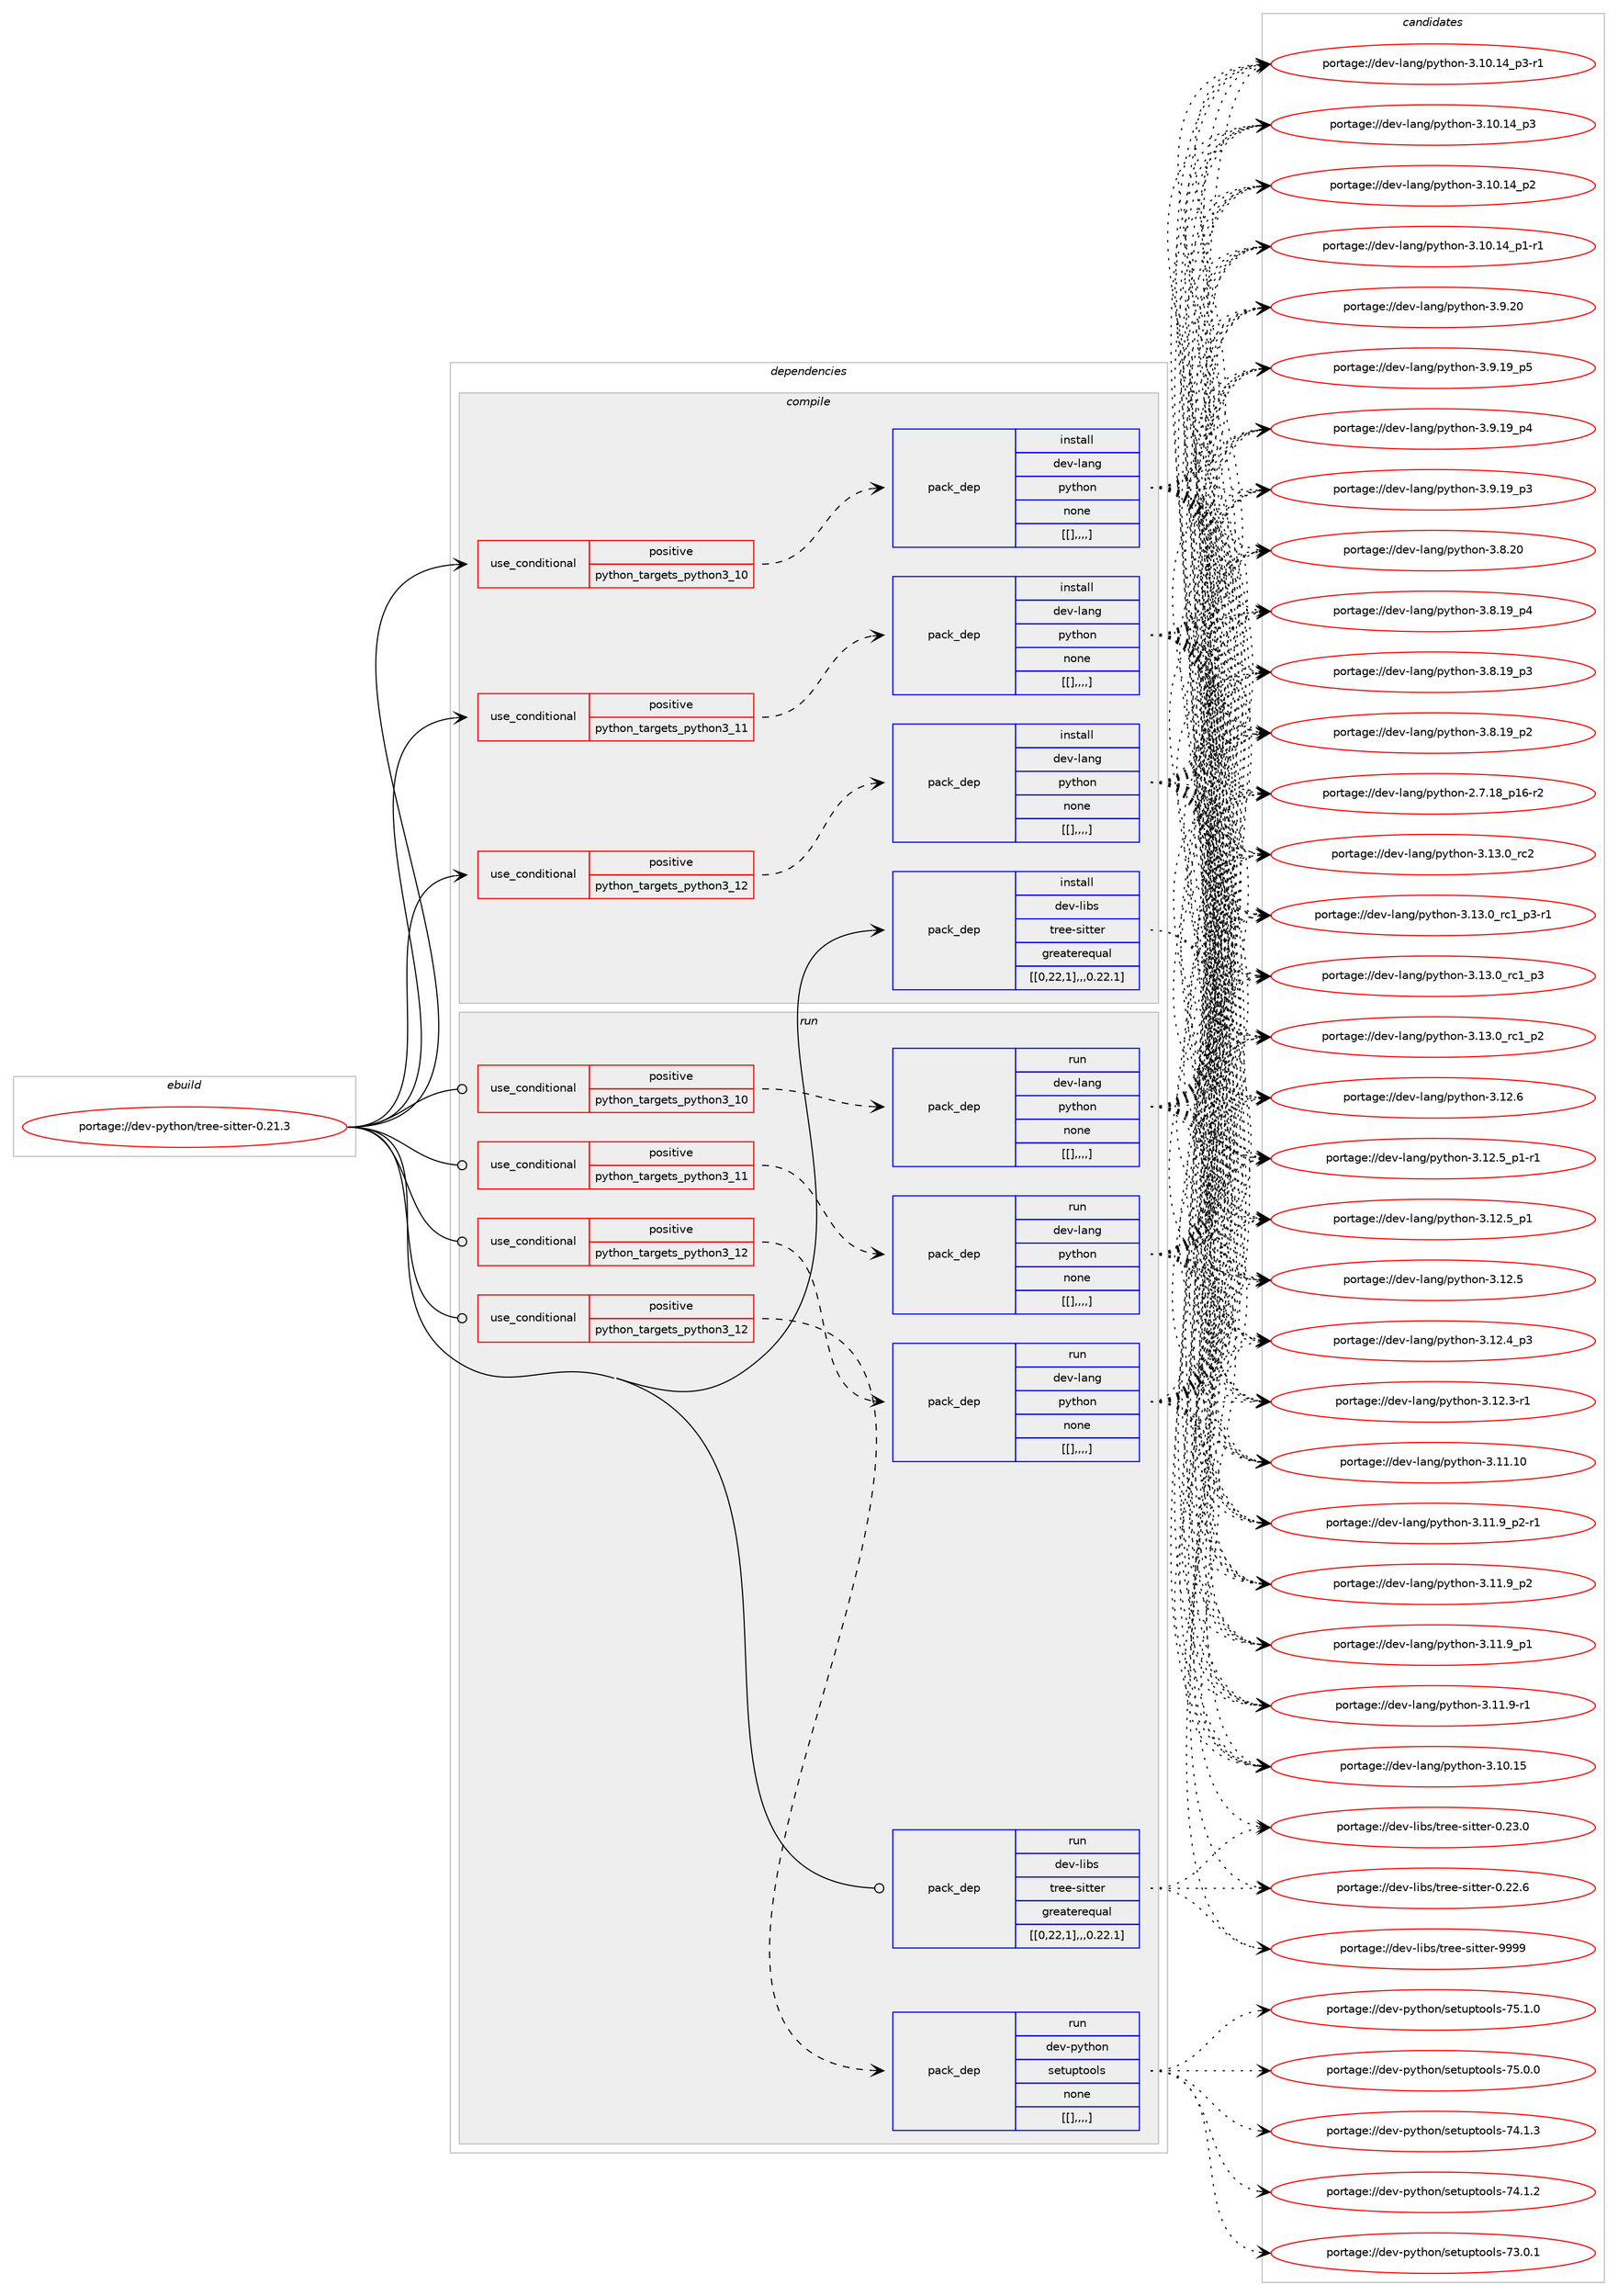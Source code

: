 digraph prolog {

# *************
# Graph options
# *************

newrank=true;
concentrate=true;
compound=true;
graph [rankdir=LR,fontname=Helvetica,fontsize=10,ranksep=1.5];#, ranksep=2.5, nodesep=0.2];
edge  [arrowhead=vee];
node  [fontname=Helvetica,fontsize=10];

# **********
# The ebuild
# **********

subgraph cluster_leftcol {
color=gray;
label=<<i>ebuild</i>>;
id [label="portage://dev-python/tree-sitter-0.21.3", color=red, width=4, href="../dev-python/tree-sitter-0.21.3.svg"];
}

# ****************
# The dependencies
# ****************

subgraph cluster_midcol {
color=gray;
label=<<i>dependencies</i>>;
subgraph cluster_compile {
fillcolor="#eeeeee";
style=filled;
label=<<i>compile</i>>;
subgraph cond41730 {
dependency168405 [label=<<TABLE BORDER="0" CELLBORDER="1" CELLSPACING="0" CELLPADDING="4"><TR><TD ROWSPAN="3" CELLPADDING="10">use_conditional</TD></TR><TR><TD>positive</TD></TR><TR><TD>python_targets_python3_10</TD></TR></TABLE>>, shape=none, color=red];
subgraph pack125409 {
dependency168406 [label=<<TABLE BORDER="0" CELLBORDER="1" CELLSPACING="0" CELLPADDING="4" WIDTH="220"><TR><TD ROWSPAN="6" CELLPADDING="30">pack_dep</TD></TR><TR><TD WIDTH="110">install</TD></TR><TR><TD>dev-lang</TD></TR><TR><TD>python</TD></TR><TR><TD>none</TD></TR><TR><TD>[[],,,,]</TD></TR></TABLE>>, shape=none, color=blue];
}
dependency168405:e -> dependency168406:w [weight=20,style="dashed",arrowhead="vee"];
}
id:e -> dependency168405:w [weight=20,style="solid",arrowhead="vee"];
subgraph cond41731 {
dependency168407 [label=<<TABLE BORDER="0" CELLBORDER="1" CELLSPACING="0" CELLPADDING="4"><TR><TD ROWSPAN="3" CELLPADDING="10">use_conditional</TD></TR><TR><TD>positive</TD></TR><TR><TD>python_targets_python3_11</TD></TR></TABLE>>, shape=none, color=red];
subgraph pack125410 {
dependency168408 [label=<<TABLE BORDER="0" CELLBORDER="1" CELLSPACING="0" CELLPADDING="4" WIDTH="220"><TR><TD ROWSPAN="6" CELLPADDING="30">pack_dep</TD></TR><TR><TD WIDTH="110">install</TD></TR><TR><TD>dev-lang</TD></TR><TR><TD>python</TD></TR><TR><TD>none</TD></TR><TR><TD>[[],,,,]</TD></TR></TABLE>>, shape=none, color=blue];
}
dependency168407:e -> dependency168408:w [weight=20,style="dashed",arrowhead="vee"];
}
id:e -> dependency168407:w [weight=20,style="solid",arrowhead="vee"];
subgraph cond41732 {
dependency168409 [label=<<TABLE BORDER="0" CELLBORDER="1" CELLSPACING="0" CELLPADDING="4"><TR><TD ROWSPAN="3" CELLPADDING="10">use_conditional</TD></TR><TR><TD>positive</TD></TR><TR><TD>python_targets_python3_12</TD></TR></TABLE>>, shape=none, color=red];
subgraph pack125411 {
dependency168410 [label=<<TABLE BORDER="0" CELLBORDER="1" CELLSPACING="0" CELLPADDING="4" WIDTH="220"><TR><TD ROWSPAN="6" CELLPADDING="30">pack_dep</TD></TR><TR><TD WIDTH="110">install</TD></TR><TR><TD>dev-lang</TD></TR><TR><TD>python</TD></TR><TR><TD>none</TD></TR><TR><TD>[[],,,,]</TD></TR></TABLE>>, shape=none, color=blue];
}
dependency168409:e -> dependency168410:w [weight=20,style="dashed",arrowhead="vee"];
}
id:e -> dependency168409:w [weight=20,style="solid",arrowhead="vee"];
subgraph pack125412 {
dependency168411 [label=<<TABLE BORDER="0" CELLBORDER="1" CELLSPACING="0" CELLPADDING="4" WIDTH="220"><TR><TD ROWSPAN="6" CELLPADDING="30">pack_dep</TD></TR><TR><TD WIDTH="110">install</TD></TR><TR><TD>dev-libs</TD></TR><TR><TD>tree-sitter</TD></TR><TR><TD>greaterequal</TD></TR><TR><TD>[[0,22,1],,,0.22.1]</TD></TR></TABLE>>, shape=none, color=blue];
}
id:e -> dependency168411:w [weight=20,style="solid",arrowhead="vee"];
}
subgraph cluster_compileandrun {
fillcolor="#eeeeee";
style=filled;
label=<<i>compile and run</i>>;
}
subgraph cluster_run {
fillcolor="#eeeeee";
style=filled;
label=<<i>run</i>>;
subgraph cond41733 {
dependency168412 [label=<<TABLE BORDER="0" CELLBORDER="1" CELLSPACING="0" CELLPADDING="4"><TR><TD ROWSPAN="3" CELLPADDING="10">use_conditional</TD></TR><TR><TD>positive</TD></TR><TR><TD>python_targets_python3_10</TD></TR></TABLE>>, shape=none, color=red];
subgraph pack125413 {
dependency168413 [label=<<TABLE BORDER="0" CELLBORDER="1" CELLSPACING="0" CELLPADDING="4" WIDTH="220"><TR><TD ROWSPAN="6" CELLPADDING="30">pack_dep</TD></TR><TR><TD WIDTH="110">run</TD></TR><TR><TD>dev-lang</TD></TR><TR><TD>python</TD></TR><TR><TD>none</TD></TR><TR><TD>[[],,,,]</TD></TR></TABLE>>, shape=none, color=blue];
}
dependency168412:e -> dependency168413:w [weight=20,style="dashed",arrowhead="vee"];
}
id:e -> dependency168412:w [weight=20,style="solid",arrowhead="odot"];
subgraph cond41734 {
dependency168414 [label=<<TABLE BORDER="0" CELLBORDER="1" CELLSPACING="0" CELLPADDING="4"><TR><TD ROWSPAN="3" CELLPADDING="10">use_conditional</TD></TR><TR><TD>positive</TD></TR><TR><TD>python_targets_python3_11</TD></TR></TABLE>>, shape=none, color=red];
subgraph pack125414 {
dependency168415 [label=<<TABLE BORDER="0" CELLBORDER="1" CELLSPACING="0" CELLPADDING="4" WIDTH="220"><TR><TD ROWSPAN="6" CELLPADDING="30">pack_dep</TD></TR><TR><TD WIDTH="110">run</TD></TR><TR><TD>dev-lang</TD></TR><TR><TD>python</TD></TR><TR><TD>none</TD></TR><TR><TD>[[],,,,]</TD></TR></TABLE>>, shape=none, color=blue];
}
dependency168414:e -> dependency168415:w [weight=20,style="dashed",arrowhead="vee"];
}
id:e -> dependency168414:w [weight=20,style="solid",arrowhead="odot"];
subgraph cond41735 {
dependency168416 [label=<<TABLE BORDER="0" CELLBORDER="1" CELLSPACING="0" CELLPADDING="4"><TR><TD ROWSPAN="3" CELLPADDING="10">use_conditional</TD></TR><TR><TD>positive</TD></TR><TR><TD>python_targets_python3_12</TD></TR></TABLE>>, shape=none, color=red];
subgraph pack125415 {
dependency168417 [label=<<TABLE BORDER="0" CELLBORDER="1" CELLSPACING="0" CELLPADDING="4" WIDTH="220"><TR><TD ROWSPAN="6" CELLPADDING="30">pack_dep</TD></TR><TR><TD WIDTH="110">run</TD></TR><TR><TD>dev-lang</TD></TR><TR><TD>python</TD></TR><TR><TD>none</TD></TR><TR><TD>[[],,,,]</TD></TR></TABLE>>, shape=none, color=blue];
}
dependency168416:e -> dependency168417:w [weight=20,style="dashed",arrowhead="vee"];
}
id:e -> dependency168416:w [weight=20,style="solid",arrowhead="odot"];
subgraph cond41736 {
dependency168418 [label=<<TABLE BORDER="0" CELLBORDER="1" CELLSPACING="0" CELLPADDING="4"><TR><TD ROWSPAN="3" CELLPADDING="10">use_conditional</TD></TR><TR><TD>positive</TD></TR><TR><TD>python_targets_python3_12</TD></TR></TABLE>>, shape=none, color=red];
subgraph pack125416 {
dependency168419 [label=<<TABLE BORDER="0" CELLBORDER="1" CELLSPACING="0" CELLPADDING="4" WIDTH="220"><TR><TD ROWSPAN="6" CELLPADDING="30">pack_dep</TD></TR><TR><TD WIDTH="110">run</TD></TR><TR><TD>dev-python</TD></TR><TR><TD>setuptools</TD></TR><TR><TD>none</TD></TR><TR><TD>[[],,,,]</TD></TR></TABLE>>, shape=none, color=blue];
}
dependency168418:e -> dependency168419:w [weight=20,style="dashed",arrowhead="vee"];
}
id:e -> dependency168418:w [weight=20,style="solid",arrowhead="odot"];
subgraph pack125417 {
dependency168420 [label=<<TABLE BORDER="0" CELLBORDER="1" CELLSPACING="0" CELLPADDING="4" WIDTH="220"><TR><TD ROWSPAN="6" CELLPADDING="30">pack_dep</TD></TR><TR><TD WIDTH="110">run</TD></TR><TR><TD>dev-libs</TD></TR><TR><TD>tree-sitter</TD></TR><TR><TD>greaterequal</TD></TR><TR><TD>[[0,22,1],,,0.22.1]</TD></TR></TABLE>>, shape=none, color=blue];
}
id:e -> dependency168420:w [weight=20,style="solid",arrowhead="odot"];
}
}

# **************
# The candidates
# **************

subgraph cluster_choices {
rank=same;
color=gray;
label=<<i>candidates</i>>;

subgraph choice125409 {
color=black;
nodesep=1;
choice10010111845108971101034711212111610411111045514649514648951149950 [label="portage://dev-lang/python-3.13.0_rc2", color=red, width=4,href="../dev-lang/python-3.13.0_rc2.svg"];
choice1001011184510897110103471121211161041111104551464951464895114994995112514511449 [label="portage://dev-lang/python-3.13.0_rc1_p3-r1", color=red, width=4,href="../dev-lang/python-3.13.0_rc1_p3-r1.svg"];
choice100101118451089711010347112121116104111110455146495146489511499499511251 [label="portage://dev-lang/python-3.13.0_rc1_p3", color=red, width=4,href="../dev-lang/python-3.13.0_rc1_p3.svg"];
choice100101118451089711010347112121116104111110455146495146489511499499511250 [label="portage://dev-lang/python-3.13.0_rc1_p2", color=red, width=4,href="../dev-lang/python-3.13.0_rc1_p2.svg"];
choice10010111845108971101034711212111610411111045514649504654 [label="portage://dev-lang/python-3.12.6", color=red, width=4,href="../dev-lang/python-3.12.6.svg"];
choice1001011184510897110103471121211161041111104551464950465395112494511449 [label="portage://dev-lang/python-3.12.5_p1-r1", color=red, width=4,href="../dev-lang/python-3.12.5_p1-r1.svg"];
choice100101118451089711010347112121116104111110455146495046539511249 [label="portage://dev-lang/python-3.12.5_p1", color=red, width=4,href="../dev-lang/python-3.12.5_p1.svg"];
choice10010111845108971101034711212111610411111045514649504653 [label="portage://dev-lang/python-3.12.5", color=red, width=4,href="../dev-lang/python-3.12.5.svg"];
choice100101118451089711010347112121116104111110455146495046529511251 [label="portage://dev-lang/python-3.12.4_p3", color=red, width=4,href="../dev-lang/python-3.12.4_p3.svg"];
choice100101118451089711010347112121116104111110455146495046514511449 [label="portage://dev-lang/python-3.12.3-r1", color=red, width=4,href="../dev-lang/python-3.12.3-r1.svg"];
choice1001011184510897110103471121211161041111104551464949464948 [label="portage://dev-lang/python-3.11.10", color=red, width=4,href="../dev-lang/python-3.11.10.svg"];
choice1001011184510897110103471121211161041111104551464949465795112504511449 [label="portage://dev-lang/python-3.11.9_p2-r1", color=red, width=4,href="../dev-lang/python-3.11.9_p2-r1.svg"];
choice100101118451089711010347112121116104111110455146494946579511250 [label="portage://dev-lang/python-3.11.9_p2", color=red, width=4,href="../dev-lang/python-3.11.9_p2.svg"];
choice100101118451089711010347112121116104111110455146494946579511249 [label="portage://dev-lang/python-3.11.9_p1", color=red, width=4,href="../dev-lang/python-3.11.9_p1.svg"];
choice100101118451089711010347112121116104111110455146494946574511449 [label="portage://dev-lang/python-3.11.9-r1", color=red, width=4,href="../dev-lang/python-3.11.9-r1.svg"];
choice1001011184510897110103471121211161041111104551464948464953 [label="portage://dev-lang/python-3.10.15", color=red, width=4,href="../dev-lang/python-3.10.15.svg"];
choice100101118451089711010347112121116104111110455146494846495295112514511449 [label="portage://dev-lang/python-3.10.14_p3-r1", color=red, width=4,href="../dev-lang/python-3.10.14_p3-r1.svg"];
choice10010111845108971101034711212111610411111045514649484649529511251 [label="portage://dev-lang/python-3.10.14_p3", color=red, width=4,href="../dev-lang/python-3.10.14_p3.svg"];
choice10010111845108971101034711212111610411111045514649484649529511250 [label="portage://dev-lang/python-3.10.14_p2", color=red, width=4,href="../dev-lang/python-3.10.14_p2.svg"];
choice100101118451089711010347112121116104111110455146494846495295112494511449 [label="portage://dev-lang/python-3.10.14_p1-r1", color=red, width=4,href="../dev-lang/python-3.10.14_p1-r1.svg"];
choice10010111845108971101034711212111610411111045514657465048 [label="portage://dev-lang/python-3.9.20", color=red, width=4,href="../dev-lang/python-3.9.20.svg"];
choice100101118451089711010347112121116104111110455146574649579511253 [label="portage://dev-lang/python-3.9.19_p5", color=red, width=4,href="../dev-lang/python-3.9.19_p5.svg"];
choice100101118451089711010347112121116104111110455146574649579511252 [label="portage://dev-lang/python-3.9.19_p4", color=red, width=4,href="../dev-lang/python-3.9.19_p4.svg"];
choice100101118451089711010347112121116104111110455146574649579511251 [label="portage://dev-lang/python-3.9.19_p3", color=red, width=4,href="../dev-lang/python-3.9.19_p3.svg"];
choice10010111845108971101034711212111610411111045514656465048 [label="portage://dev-lang/python-3.8.20", color=red, width=4,href="../dev-lang/python-3.8.20.svg"];
choice100101118451089711010347112121116104111110455146564649579511252 [label="portage://dev-lang/python-3.8.19_p4", color=red, width=4,href="../dev-lang/python-3.8.19_p4.svg"];
choice100101118451089711010347112121116104111110455146564649579511251 [label="portage://dev-lang/python-3.8.19_p3", color=red, width=4,href="../dev-lang/python-3.8.19_p3.svg"];
choice100101118451089711010347112121116104111110455146564649579511250 [label="portage://dev-lang/python-3.8.19_p2", color=red, width=4,href="../dev-lang/python-3.8.19_p2.svg"];
choice100101118451089711010347112121116104111110455046554649569511249544511450 [label="portage://dev-lang/python-2.7.18_p16-r2", color=red, width=4,href="../dev-lang/python-2.7.18_p16-r2.svg"];
dependency168406:e -> choice10010111845108971101034711212111610411111045514649514648951149950:w [style=dotted,weight="100"];
dependency168406:e -> choice1001011184510897110103471121211161041111104551464951464895114994995112514511449:w [style=dotted,weight="100"];
dependency168406:e -> choice100101118451089711010347112121116104111110455146495146489511499499511251:w [style=dotted,weight="100"];
dependency168406:e -> choice100101118451089711010347112121116104111110455146495146489511499499511250:w [style=dotted,weight="100"];
dependency168406:e -> choice10010111845108971101034711212111610411111045514649504654:w [style=dotted,weight="100"];
dependency168406:e -> choice1001011184510897110103471121211161041111104551464950465395112494511449:w [style=dotted,weight="100"];
dependency168406:e -> choice100101118451089711010347112121116104111110455146495046539511249:w [style=dotted,weight="100"];
dependency168406:e -> choice10010111845108971101034711212111610411111045514649504653:w [style=dotted,weight="100"];
dependency168406:e -> choice100101118451089711010347112121116104111110455146495046529511251:w [style=dotted,weight="100"];
dependency168406:e -> choice100101118451089711010347112121116104111110455146495046514511449:w [style=dotted,weight="100"];
dependency168406:e -> choice1001011184510897110103471121211161041111104551464949464948:w [style=dotted,weight="100"];
dependency168406:e -> choice1001011184510897110103471121211161041111104551464949465795112504511449:w [style=dotted,weight="100"];
dependency168406:e -> choice100101118451089711010347112121116104111110455146494946579511250:w [style=dotted,weight="100"];
dependency168406:e -> choice100101118451089711010347112121116104111110455146494946579511249:w [style=dotted,weight="100"];
dependency168406:e -> choice100101118451089711010347112121116104111110455146494946574511449:w [style=dotted,weight="100"];
dependency168406:e -> choice1001011184510897110103471121211161041111104551464948464953:w [style=dotted,weight="100"];
dependency168406:e -> choice100101118451089711010347112121116104111110455146494846495295112514511449:w [style=dotted,weight="100"];
dependency168406:e -> choice10010111845108971101034711212111610411111045514649484649529511251:w [style=dotted,weight="100"];
dependency168406:e -> choice10010111845108971101034711212111610411111045514649484649529511250:w [style=dotted,weight="100"];
dependency168406:e -> choice100101118451089711010347112121116104111110455146494846495295112494511449:w [style=dotted,weight="100"];
dependency168406:e -> choice10010111845108971101034711212111610411111045514657465048:w [style=dotted,weight="100"];
dependency168406:e -> choice100101118451089711010347112121116104111110455146574649579511253:w [style=dotted,weight="100"];
dependency168406:e -> choice100101118451089711010347112121116104111110455146574649579511252:w [style=dotted,weight="100"];
dependency168406:e -> choice100101118451089711010347112121116104111110455146574649579511251:w [style=dotted,weight="100"];
dependency168406:e -> choice10010111845108971101034711212111610411111045514656465048:w [style=dotted,weight="100"];
dependency168406:e -> choice100101118451089711010347112121116104111110455146564649579511252:w [style=dotted,weight="100"];
dependency168406:e -> choice100101118451089711010347112121116104111110455146564649579511251:w [style=dotted,weight="100"];
dependency168406:e -> choice100101118451089711010347112121116104111110455146564649579511250:w [style=dotted,weight="100"];
dependency168406:e -> choice100101118451089711010347112121116104111110455046554649569511249544511450:w [style=dotted,weight="100"];
}
subgraph choice125410 {
color=black;
nodesep=1;
choice10010111845108971101034711212111610411111045514649514648951149950 [label="portage://dev-lang/python-3.13.0_rc2", color=red, width=4,href="../dev-lang/python-3.13.0_rc2.svg"];
choice1001011184510897110103471121211161041111104551464951464895114994995112514511449 [label="portage://dev-lang/python-3.13.0_rc1_p3-r1", color=red, width=4,href="../dev-lang/python-3.13.0_rc1_p3-r1.svg"];
choice100101118451089711010347112121116104111110455146495146489511499499511251 [label="portage://dev-lang/python-3.13.0_rc1_p3", color=red, width=4,href="../dev-lang/python-3.13.0_rc1_p3.svg"];
choice100101118451089711010347112121116104111110455146495146489511499499511250 [label="portage://dev-lang/python-3.13.0_rc1_p2", color=red, width=4,href="../dev-lang/python-3.13.0_rc1_p2.svg"];
choice10010111845108971101034711212111610411111045514649504654 [label="portage://dev-lang/python-3.12.6", color=red, width=4,href="../dev-lang/python-3.12.6.svg"];
choice1001011184510897110103471121211161041111104551464950465395112494511449 [label="portage://dev-lang/python-3.12.5_p1-r1", color=red, width=4,href="../dev-lang/python-3.12.5_p1-r1.svg"];
choice100101118451089711010347112121116104111110455146495046539511249 [label="portage://dev-lang/python-3.12.5_p1", color=red, width=4,href="../dev-lang/python-3.12.5_p1.svg"];
choice10010111845108971101034711212111610411111045514649504653 [label="portage://dev-lang/python-3.12.5", color=red, width=4,href="../dev-lang/python-3.12.5.svg"];
choice100101118451089711010347112121116104111110455146495046529511251 [label="portage://dev-lang/python-3.12.4_p3", color=red, width=4,href="../dev-lang/python-3.12.4_p3.svg"];
choice100101118451089711010347112121116104111110455146495046514511449 [label="portage://dev-lang/python-3.12.3-r1", color=red, width=4,href="../dev-lang/python-3.12.3-r1.svg"];
choice1001011184510897110103471121211161041111104551464949464948 [label="portage://dev-lang/python-3.11.10", color=red, width=4,href="../dev-lang/python-3.11.10.svg"];
choice1001011184510897110103471121211161041111104551464949465795112504511449 [label="portage://dev-lang/python-3.11.9_p2-r1", color=red, width=4,href="../dev-lang/python-3.11.9_p2-r1.svg"];
choice100101118451089711010347112121116104111110455146494946579511250 [label="portage://dev-lang/python-3.11.9_p2", color=red, width=4,href="../dev-lang/python-3.11.9_p2.svg"];
choice100101118451089711010347112121116104111110455146494946579511249 [label="portage://dev-lang/python-3.11.9_p1", color=red, width=4,href="../dev-lang/python-3.11.9_p1.svg"];
choice100101118451089711010347112121116104111110455146494946574511449 [label="portage://dev-lang/python-3.11.9-r1", color=red, width=4,href="../dev-lang/python-3.11.9-r1.svg"];
choice1001011184510897110103471121211161041111104551464948464953 [label="portage://dev-lang/python-3.10.15", color=red, width=4,href="../dev-lang/python-3.10.15.svg"];
choice100101118451089711010347112121116104111110455146494846495295112514511449 [label="portage://dev-lang/python-3.10.14_p3-r1", color=red, width=4,href="../dev-lang/python-3.10.14_p3-r1.svg"];
choice10010111845108971101034711212111610411111045514649484649529511251 [label="portage://dev-lang/python-3.10.14_p3", color=red, width=4,href="../dev-lang/python-3.10.14_p3.svg"];
choice10010111845108971101034711212111610411111045514649484649529511250 [label="portage://dev-lang/python-3.10.14_p2", color=red, width=4,href="../dev-lang/python-3.10.14_p2.svg"];
choice100101118451089711010347112121116104111110455146494846495295112494511449 [label="portage://dev-lang/python-3.10.14_p1-r1", color=red, width=4,href="../dev-lang/python-3.10.14_p1-r1.svg"];
choice10010111845108971101034711212111610411111045514657465048 [label="portage://dev-lang/python-3.9.20", color=red, width=4,href="../dev-lang/python-3.9.20.svg"];
choice100101118451089711010347112121116104111110455146574649579511253 [label="portage://dev-lang/python-3.9.19_p5", color=red, width=4,href="../dev-lang/python-3.9.19_p5.svg"];
choice100101118451089711010347112121116104111110455146574649579511252 [label="portage://dev-lang/python-3.9.19_p4", color=red, width=4,href="../dev-lang/python-3.9.19_p4.svg"];
choice100101118451089711010347112121116104111110455146574649579511251 [label="portage://dev-lang/python-3.9.19_p3", color=red, width=4,href="../dev-lang/python-3.9.19_p3.svg"];
choice10010111845108971101034711212111610411111045514656465048 [label="portage://dev-lang/python-3.8.20", color=red, width=4,href="../dev-lang/python-3.8.20.svg"];
choice100101118451089711010347112121116104111110455146564649579511252 [label="portage://dev-lang/python-3.8.19_p4", color=red, width=4,href="../dev-lang/python-3.8.19_p4.svg"];
choice100101118451089711010347112121116104111110455146564649579511251 [label="portage://dev-lang/python-3.8.19_p3", color=red, width=4,href="../dev-lang/python-3.8.19_p3.svg"];
choice100101118451089711010347112121116104111110455146564649579511250 [label="portage://dev-lang/python-3.8.19_p2", color=red, width=4,href="../dev-lang/python-3.8.19_p2.svg"];
choice100101118451089711010347112121116104111110455046554649569511249544511450 [label="portage://dev-lang/python-2.7.18_p16-r2", color=red, width=4,href="../dev-lang/python-2.7.18_p16-r2.svg"];
dependency168408:e -> choice10010111845108971101034711212111610411111045514649514648951149950:w [style=dotted,weight="100"];
dependency168408:e -> choice1001011184510897110103471121211161041111104551464951464895114994995112514511449:w [style=dotted,weight="100"];
dependency168408:e -> choice100101118451089711010347112121116104111110455146495146489511499499511251:w [style=dotted,weight="100"];
dependency168408:e -> choice100101118451089711010347112121116104111110455146495146489511499499511250:w [style=dotted,weight="100"];
dependency168408:e -> choice10010111845108971101034711212111610411111045514649504654:w [style=dotted,weight="100"];
dependency168408:e -> choice1001011184510897110103471121211161041111104551464950465395112494511449:w [style=dotted,weight="100"];
dependency168408:e -> choice100101118451089711010347112121116104111110455146495046539511249:w [style=dotted,weight="100"];
dependency168408:e -> choice10010111845108971101034711212111610411111045514649504653:w [style=dotted,weight="100"];
dependency168408:e -> choice100101118451089711010347112121116104111110455146495046529511251:w [style=dotted,weight="100"];
dependency168408:e -> choice100101118451089711010347112121116104111110455146495046514511449:w [style=dotted,weight="100"];
dependency168408:e -> choice1001011184510897110103471121211161041111104551464949464948:w [style=dotted,weight="100"];
dependency168408:e -> choice1001011184510897110103471121211161041111104551464949465795112504511449:w [style=dotted,weight="100"];
dependency168408:e -> choice100101118451089711010347112121116104111110455146494946579511250:w [style=dotted,weight="100"];
dependency168408:e -> choice100101118451089711010347112121116104111110455146494946579511249:w [style=dotted,weight="100"];
dependency168408:e -> choice100101118451089711010347112121116104111110455146494946574511449:w [style=dotted,weight="100"];
dependency168408:e -> choice1001011184510897110103471121211161041111104551464948464953:w [style=dotted,weight="100"];
dependency168408:e -> choice100101118451089711010347112121116104111110455146494846495295112514511449:w [style=dotted,weight="100"];
dependency168408:e -> choice10010111845108971101034711212111610411111045514649484649529511251:w [style=dotted,weight="100"];
dependency168408:e -> choice10010111845108971101034711212111610411111045514649484649529511250:w [style=dotted,weight="100"];
dependency168408:e -> choice100101118451089711010347112121116104111110455146494846495295112494511449:w [style=dotted,weight="100"];
dependency168408:e -> choice10010111845108971101034711212111610411111045514657465048:w [style=dotted,weight="100"];
dependency168408:e -> choice100101118451089711010347112121116104111110455146574649579511253:w [style=dotted,weight="100"];
dependency168408:e -> choice100101118451089711010347112121116104111110455146574649579511252:w [style=dotted,weight="100"];
dependency168408:e -> choice100101118451089711010347112121116104111110455146574649579511251:w [style=dotted,weight="100"];
dependency168408:e -> choice10010111845108971101034711212111610411111045514656465048:w [style=dotted,weight="100"];
dependency168408:e -> choice100101118451089711010347112121116104111110455146564649579511252:w [style=dotted,weight="100"];
dependency168408:e -> choice100101118451089711010347112121116104111110455146564649579511251:w [style=dotted,weight="100"];
dependency168408:e -> choice100101118451089711010347112121116104111110455146564649579511250:w [style=dotted,weight="100"];
dependency168408:e -> choice100101118451089711010347112121116104111110455046554649569511249544511450:w [style=dotted,weight="100"];
}
subgraph choice125411 {
color=black;
nodesep=1;
choice10010111845108971101034711212111610411111045514649514648951149950 [label="portage://dev-lang/python-3.13.0_rc2", color=red, width=4,href="../dev-lang/python-3.13.0_rc2.svg"];
choice1001011184510897110103471121211161041111104551464951464895114994995112514511449 [label="portage://dev-lang/python-3.13.0_rc1_p3-r1", color=red, width=4,href="../dev-lang/python-3.13.0_rc1_p3-r1.svg"];
choice100101118451089711010347112121116104111110455146495146489511499499511251 [label="portage://dev-lang/python-3.13.0_rc1_p3", color=red, width=4,href="../dev-lang/python-3.13.0_rc1_p3.svg"];
choice100101118451089711010347112121116104111110455146495146489511499499511250 [label="portage://dev-lang/python-3.13.0_rc1_p2", color=red, width=4,href="../dev-lang/python-3.13.0_rc1_p2.svg"];
choice10010111845108971101034711212111610411111045514649504654 [label="portage://dev-lang/python-3.12.6", color=red, width=4,href="../dev-lang/python-3.12.6.svg"];
choice1001011184510897110103471121211161041111104551464950465395112494511449 [label="portage://dev-lang/python-3.12.5_p1-r1", color=red, width=4,href="../dev-lang/python-3.12.5_p1-r1.svg"];
choice100101118451089711010347112121116104111110455146495046539511249 [label="portage://dev-lang/python-3.12.5_p1", color=red, width=4,href="../dev-lang/python-3.12.5_p1.svg"];
choice10010111845108971101034711212111610411111045514649504653 [label="portage://dev-lang/python-3.12.5", color=red, width=4,href="../dev-lang/python-3.12.5.svg"];
choice100101118451089711010347112121116104111110455146495046529511251 [label="portage://dev-lang/python-3.12.4_p3", color=red, width=4,href="../dev-lang/python-3.12.4_p3.svg"];
choice100101118451089711010347112121116104111110455146495046514511449 [label="portage://dev-lang/python-3.12.3-r1", color=red, width=4,href="../dev-lang/python-3.12.3-r1.svg"];
choice1001011184510897110103471121211161041111104551464949464948 [label="portage://dev-lang/python-3.11.10", color=red, width=4,href="../dev-lang/python-3.11.10.svg"];
choice1001011184510897110103471121211161041111104551464949465795112504511449 [label="portage://dev-lang/python-3.11.9_p2-r1", color=red, width=4,href="../dev-lang/python-3.11.9_p2-r1.svg"];
choice100101118451089711010347112121116104111110455146494946579511250 [label="portage://dev-lang/python-3.11.9_p2", color=red, width=4,href="../dev-lang/python-3.11.9_p2.svg"];
choice100101118451089711010347112121116104111110455146494946579511249 [label="portage://dev-lang/python-3.11.9_p1", color=red, width=4,href="../dev-lang/python-3.11.9_p1.svg"];
choice100101118451089711010347112121116104111110455146494946574511449 [label="portage://dev-lang/python-3.11.9-r1", color=red, width=4,href="../dev-lang/python-3.11.9-r1.svg"];
choice1001011184510897110103471121211161041111104551464948464953 [label="portage://dev-lang/python-3.10.15", color=red, width=4,href="../dev-lang/python-3.10.15.svg"];
choice100101118451089711010347112121116104111110455146494846495295112514511449 [label="portage://dev-lang/python-3.10.14_p3-r1", color=red, width=4,href="../dev-lang/python-3.10.14_p3-r1.svg"];
choice10010111845108971101034711212111610411111045514649484649529511251 [label="portage://dev-lang/python-3.10.14_p3", color=red, width=4,href="../dev-lang/python-3.10.14_p3.svg"];
choice10010111845108971101034711212111610411111045514649484649529511250 [label="portage://dev-lang/python-3.10.14_p2", color=red, width=4,href="../dev-lang/python-3.10.14_p2.svg"];
choice100101118451089711010347112121116104111110455146494846495295112494511449 [label="portage://dev-lang/python-3.10.14_p1-r1", color=red, width=4,href="../dev-lang/python-3.10.14_p1-r1.svg"];
choice10010111845108971101034711212111610411111045514657465048 [label="portage://dev-lang/python-3.9.20", color=red, width=4,href="../dev-lang/python-3.9.20.svg"];
choice100101118451089711010347112121116104111110455146574649579511253 [label="portage://dev-lang/python-3.9.19_p5", color=red, width=4,href="../dev-lang/python-3.9.19_p5.svg"];
choice100101118451089711010347112121116104111110455146574649579511252 [label="portage://dev-lang/python-3.9.19_p4", color=red, width=4,href="../dev-lang/python-3.9.19_p4.svg"];
choice100101118451089711010347112121116104111110455146574649579511251 [label="portage://dev-lang/python-3.9.19_p3", color=red, width=4,href="../dev-lang/python-3.9.19_p3.svg"];
choice10010111845108971101034711212111610411111045514656465048 [label="portage://dev-lang/python-3.8.20", color=red, width=4,href="../dev-lang/python-3.8.20.svg"];
choice100101118451089711010347112121116104111110455146564649579511252 [label="portage://dev-lang/python-3.8.19_p4", color=red, width=4,href="../dev-lang/python-3.8.19_p4.svg"];
choice100101118451089711010347112121116104111110455146564649579511251 [label="portage://dev-lang/python-3.8.19_p3", color=red, width=4,href="../dev-lang/python-3.8.19_p3.svg"];
choice100101118451089711010347112121116104111110455146564649579511250 [label="portage://dev-lang/python-3.8.19_p2", color=red, width=4,href="../dev-lang/python-3.8.19_p2.svg"];
choice100101118451089711010347112121116104111110455046554649569511249544511450 [label="portage://dev-lang/python-2.7.18_p16-r2", color=red, width=4,href="../dev-lang/python-2.7.18_p16-r2.svg"];
dependency168410:e -> choice10010111845108971101034711212111610411111045514649514648951149950:w [style=dotted,weight="100"];
dependency168410:e -> choice1001011184510897110103471121211161041111104551464951464895114994995112514511449:w [style=dotted,weight="100"];
dependency168410:e -> choice100101118451089711010347112121116104111110455146495146489511499499511251:w [style=dotted,weight="100"];
dependency168410:e -> choice100101118451089711010347112121116104111110455146495146489511499499511250:w [style=dotted,weight="100"];
dependency168410:e -> choice10010111845108971101034711212111610411111045514649504654:w [style=dotted,weight="100"];
dependency168410:e -> choice1001011184510897110103471121211161041111104551464950465395112494511449:w [style=dotted,weight="100"];
dependency168410:e -> choice100101118451089711010347112121116104111110455146495046539511249:w [style=dotted,weight="100"];
dependency168410:e -> choice10010111845108971101034711212111610411111045514649504653:w [style=dotted,weight="100"];
dependency168410:e -> choice100101118451089711010347112121116104111110455146495046529511251:w [style=dotted,weight="100"];
dependency168410:e -> choice100101118451089711010347112121116104111110455146495046514511449:w [style=dotted,weight="100"];
dependency168410:e -> choice1001011184510897110103471121211161041111104551464949464948:w [style=dotted,weight="100"];
dependency168410:e -> choice1001011184510897110103471121211161041111104551464949465795112504511449:w [style=dotted,weight="100"];
dependency168410:e -> choice100101118451089711010347112121116104111110455146494946579511250:w [style=dotted,weight="100"];
dependency168410:e -> choice100101118451089711010347112121116104111110455146494946579511249:w [style=dotted,weight="100"];
dependency168410:e -> choice100101118451089711010347112121116104111110455146494946574511449:w [style=dotted,weight="100"];
dependency168410:e -> choice1001011184510897110103471121211161041111104551464948464953:w [style=dotted,weight="100"];
dependency168410:e -> choice100101118451089711010347112121116104111110455146494846495295112514511449:w [style=dotted,weight="100"];
dependency168410:e -> choice10010111845108971101034711212111610411111045514649484649529511251:w [style=dotted,weight="100"];
dependency168410:e -> choice10010111845108971101034711212111610411111045514649484649529511250:w [style=dotted,weight="100"];
dependency168410:e -> choice100101118451089711010347112121116104111110455146494846495295112494511449:w [style=dotted,weight="100"];
dependency168410:e -> choice10010111845108971101034711212111610411111045514657465048:w [style=dotted,weight="100"];
dependency168410:e -> choice100101118451089711010347112121116104111110455146574649579511253:w [style=dotted,weight="100"];
dependency168410:e -> choice100101118451089711010347112121116104111110455146574649579511252:w [style=dotted,weight="100"];
dependency168410:e -> choice100101118451089711010347112121116104111110455146574649579511251:w [style=dotted,weight="100"];
dependency168410:e -> choice10010111845108971101034711212111610411111045514656465048:w [style=dotted,weight="100"];
dependency168410:e -> choice100101118451089711010347112121116104111110455146564649579511252:w [style=dotted,weight="100"];
dependency168410:e -> choice100101118451089711010347112121116104111110455146564649579511251:w [style=dotted,weight="100"];
dependency168410:e -> choice100101118451089711010347112121116104111110455146564649579511250:w [style=dotted,weight="100"];
dependency168410:e -> choice100101118451089711010347112121116104111110455046554649569511249544511450:w [style=dotted,weight="100"];
}
subgraph choice125412 {
color=black;
nodesep=1;
choice100101118451081059811547116114101101451151051161161011144557575757 [label="portage://dev-libs/tree-sitter-9999", color=red, width=4,href="../dev-libs/tree-sitter-9999.svg"];
choice1001011184510810598115471161141011014511510511611610111445484650514648 [label="portage://dev-libs/tree-sitter-0.23.0", color=red, width=4,href="../dev-libs/tree-sitter-0.23.0.svg"];
choice1001011184510810598115471161141011014511510511611610111445484650504654 [label="portage://dev-libs/tree-sitter-0.22.6", color=red, width=4,href="../dev-libs/tree-sitter-0.22.6.svg"];
dependency168411:e -> choice100101118451081059811547116114101101451151051161161011144557575757:w [style=dotted,weight="100"];
dependency168411:e -> choice1001011184510810598115471161141011014511510511611610111445484650514648:w [style=dotted,weight="100"];
dependency168411:e -> choice1001011184510810598115471161141011014511510511611610111445484650504654:w [style=dotted,weight="100"];
}
subgraph choice125413 {
color=black;
nodesep=1;
choice10010111845108971101034711212111610411111045514649514648951149950 [label="portage://dev-lang/python-3.13.0_rc2", color=red, width=4,href="../dev-lang/python-3.13.0_rc2.svg"];
choice1001011184510897110103471121211161041111104551464951464895114994995112514511449 [label="portage://dev-lang/python-3.13.0_rc1_p3-r1", color=red, width=4,href="../dev-lang/python-3.13.0_rc1_p3-r1.svg"];
choice100101118451089711010347112121116104111110455146495146489511499499511251 [label="portage://dev-lang/python-3.13.0_rc1_p3", color=red, width=4,href="../dev-lang/python-3.13.0_rc1_p3.svg"];
choice100101118451089711010347112121116104111110455146495146489511499499511250 [label="portage://dev-lang/python-3.13.0_rc1_p2", color=red, width=4,href="../dev-lang/python-3.13.0_rc1_p2.svg"];
choice10010111845108971101034711212111610411111045514649504654 [label="portage://dev-lang/python-3.12.6", color=red, width=4,href="../dev-lang/python-3.12.6.svg"];
choice1001011184510897110103471121211161041111104551464950465395112494511449 [label="portage://dev-lang/python-3.12.5_p1-r1", color=red, width=4,href="../dev-lang/python-3.12.5_p1-r1.svg"];
choice100101118451089711010347112121116104111110455146495046539511249 [label="portage://dev-lang/python-3.12.5_p1", color=red, width=4,href="../dev-lang/python-3.12.5_p1.svg"];
choice10010111845108971101034711212111610411111045514649504653 [label="portage://dev-lang/python-3.12.5", color=red, width=4,href="../dev-lang/python-3.12.5.svg"];
choice100101118451089711010347112121116104111110455146495046529511251 [label="portage://dev-lang/python-3.12.4_p3", color=red, width=4,href="../dev-lang/python-3.12.4_p3.svg"];
choice100101118451089711010347112121116104111110455146495046514511449 [label="portage://dev-lang/python-3.12.3-r1", color=red, width=4,href="../dev-lang/python-3.12.3-r1.svg"];
choice1001011184510897110103471121211161041111104551464949464948 [label="portage://dev-lang/python-3.11.10", color=red, width=4,href="../dev-lang/python-3.11.10.svg"];
choice1001011184510897110103471121211161041111104551464949465795112504511449 [label="portage://dev-lang/python-3.11.9_p2-r1", color=red, width=4,href="../dev-lang/python-3.11.9_p2-r1.svg"];
choice100101118451089711010347112121116104111110455146494946579511250 [label="portage://dev-lang/python-3.11.9_p2", color=red, width=4,href="../dev-lang/python-3.11.9_p2.svg"];
choice100101118451089711010347112121116104111110455146494946579511249 [label="portage://dev-lang/python-3.11.9_p1", color=red, width=4,href="../dev-lang/python-3.11.9_p1.svg"];
choice100101118451089711010347112121116104111110455146494946574511449 [label="portage://dev-lang/python-3.11.9-r1", color=red, width=4,href="../dev-lang/python-3.11.9-r1.svg"];
choice1001011184510897110103471121211161041111104551464948464953 [label="portage://dev-lang/python-3.10.15", color=red, width=4,href="../dev-lang/python-3.10.15.svg"];
choice100101118451089711010347112121116104111110455146494846495295112514511449 [label="portage://dev-lang/python-3.10.14_p3-r1", color=red, width=4,href="../dev-lang/python-3.10.14_p3-r1.svg"];
choice10010111845108971101034711212111610411111045514649484649529511251 [label="portage://dev-lang/python-3.10.14_p3", color=red, width=4,href="../dev-lang/python-3.10.14_p3.svg"];
choice10010111845108971101034711212111610411111045514649484649529511250 [label="portage://dev-lang/python-3.10.14_p2", color=red, width=4,href="../dev-lang/python-3.10.14_p2.svg"];
choice100101118451089711010347112121116104111110455146494846495295112494511449 [label="portage://dev-lang/python-3.10.14_p1-r1", color=red, width=4,href="../dev-lang/python-3.10.14_p1-r1.svg"];
choice10010111845108971101034711212111610411111045514657465048 [label="portage://dev-lang/python-3.9.20", color=red, width=4,href="../dev-lang/python-3.9.20.svg"];
choice100101118451089711010347112121116104111110455146574649579511253 [label="portage://dev-lang/python-3.9.19_p5", color=red, width=4,href="../dev-lang/python-3.9.19_p5.svg"];
choice100101118451089711010347112121116104111110455146574649579511252 [label="portage://dev-lang/python-3.9.19_p4", color=red, width=4,href="../dev-lang/python-3.9.19_p4.svg"];
choice100101118451089711010347112121116104111110455146574649579511251 [label="portage://dev-lang/python-3.9.19_p3", color=red, width=4,href="../dev-lang/python-3.9.19_p3.svg"];
choice10010111845108971101034711212111610411111045514656465048 [label="portage://dev-lang/python-3.8.20", color=red, width=4,href="../dev-lang/python-3.8.20.svg"];
choice100101118451089711010347112121116104111110455146564649579511252 [label="portage://dev-lang/python-3.8.19_p4", color=red, width=4,href="../dev-lang/python-3.8.19_p4.svg"];
choice100101118451089711010347112121116104111110455146564649579511251 [label="portage://dev-lang/python-3.8.19_p3", color=red, width=4,href="../dev-lang/python-3.8.19_p3.svg"];
choice100101118451089711010347112121116104111110455146564649579511250 [label="portage://dev-lang/python-3.8.19_p2", color=red, width=4,href="../dev-lang/python-3.8.19_p2.svg"];
choice100101118451089711010347112121116104111110455046554649569511249544511450 [label="portage://dev-lang/python-2.7.18_p16-r2", color=red, width=4,href="../dev-lang/python-2.7.18_p16-r2.svg"];
dependency168413:e -> choice10010111845108971101034711212111610411111045514649514648951149950:w [style=dotted,weight="100"];
dependency168413:e -> choice1001011184510897110103471121211161041111104551464951464895114994995112514511449:w [style=dotted,weight="100"];
dependency168413:e -> choice100101118451089711010347112121116104111110455146495146489511499499511251:w [style=dotted,weight="100"];
dependency168413:e -> choice100101118451089711010347112121116104111110455146495146489511499499511250:w [style=dotted,weight="100"];
dependency168413:e -> choice10010111845108971101034711212111610411111045514649504654:w [style=dotted,weight="100"];
dependency168413:e -> choice1001011184510897110103471121211161041111104551464950465395112494511449:w [style=dotted,weight="100"];
dependency168413:e -> choice100101118451089711010347112121116104111110455146495046539511249:w [style=dotted,weight="100"];
dependency168413:e -> choice10010111845108971101034711212111610411111045514649504653:w [style=dotted,weight="100"];
dependency168413:e -> choice100101118451089711010347112121116104111110455146495046529511251:w [style=dotted,weight="100"];
dependency168413:e -> choice100101118451089711010347112121116104111110455146495046514511449:w [style=dotted,weight="100"];
dependency168413:e -> choice1001011184510897110103471121211161041111104551464949464948:w [style=dotted,weight="100"];
dependency168413:e -> choice1001011184510897110103471121211161041111104551464949465795112504511449:w [style=dotted,weight="100"];
dependency168413:e -> choice100101118451089711010347112121116104111110455146494946579511250:w [style=dotted,weight="100"];
dependency168413:e -> choice100101118451089711010347112121116104111110455146494946579511249:w [style=dotted,weight="100"];
dependency168413:e -> choice100101118451089711010347112121116104111110455146494946574511449:w [style=dotted,weight="100"];
dependency168413:e -> choice1001011184510897110103471121211161041111104551464948464953:w [style=dotted,weight="100"];
dependency168413:e -> choice100101118451089711010347112121116104111110455146494846495295112514511449:w [style=dotted,weight="100"];
dependency168413:e -> choice10010111845108971101034711212111610411111045514649484649529511251:w [style=dotted,weight="100"];
dependency168413:e -> choice10010111845108971101034711212111610411111045514649484649529511250:w [style=dotted,weight="100"];
dependency168413:e -> choice100101118451089711010347112121116104111110455146494846495295112494511449:w [style=dotted,weight="100"];
dependency168413:e -> choice10010111845108971101034711212111610411111045514657465048:w [style=dotted,weight="100"];
dependency168413:e -> choice100101118451089711010347112121116104111110455146574649579511253:w [style=dotted,weight="100"];
dependency168413:e -> choice100101118451089711010347112121116104111110455146574649579511252:w [style=dotted,weight="100"];
dependency168413:e -> choice100101118451089711010347112121116104111110455146574649579511251:w [style=dotted,weight="100"];
dependency168413:e -> choice10010111845108971101034711212111610411111045514656465048:w [style=dotted,weight="100"];
dependency168413:e -> choice100101118451089711010347112121116104111110455146564649579511252:w [style=dotted,weight="100"];
dependency168413:e -> choice100101118451089711010347112121116104111110455146564649579511251:w [style=dotted,weight="100"];
dependency168413:e -> choice100101118451089711010347112121116104111110455146564649579511250:w [style=dotted,weight="100"];
dependency168413:e -> choice100101118451089711010347112121116104111110455046554649569511249544511450:w [style=dotted,weight="100"];
}
subgraph choice125414 {
color=black;
nodesep=1;
choice10010111845108971101034711212111610411111045514649514648951149950 [label="portage://dev-lang/python-3.13.0_rc2", color=red, width=4,href="../dev-lang/python-3.13.0_rc2.svg"];
choice1001011184510897110103471121211161041111104551464951464895114994995112514511449 [label="portage://dev-lang/python-3.13.0_rc1_p3-r1", color=red, width=4,href="../dev-lang/python-3.13.0_rc1_p3-r1.svg"];
choice100101118451089711010347112121116104111110455146495146489511499499511251 [label="portage://dev-lang/python-3.13.0_rc1_p3", color=red, width=4,href="../dev-lang/python-3.13.0_rc1_p3.svg"];
choice100101118451089711010347112121116104111110455146495146489511499499511250 [label="portage://dev-lang/python-3.13.0_rc1_p2", color=red, width=4,href="../dev-lang/python-3.13.0_rc1_p2.svg"];
choice10010111845108971101034711212111610411111045514649504654 [label="portage://dev-lang/python-3.12.6", color=red, width=4,href="../dev-lang/python-3.12.6.svg"];
choice1001011184510897110103471121211161041111104551464950465395112494511449 [label="portage://dev-lang/python-3.12.5_p1-r1", color=red, width=4,href="../dev-lang/python-3.12.5_p1-r1.svg"];
choice100101118451089711010347112121116104111110455146495046539511249 [label="portage://dev-lang/python-3.12.5_p1", color=red, width=4,href="../dev-lang/python-3.12.5_p1.svg"];
choice10010111845108971101034711212111610411111045514649504653 [label="portage://dev-lang/python-3.12.5", color=red, width=4,href="../dev-lang/python-3.12.5.svg"];
choice100101118451089711010347112121116104111110455146495046529511251 [label="portage://dev-lang/python-3.12.4_p3", color=red, width=4,href="../dev-lang/python-3.12.4_p3.svg"];
choice100101118451089711010347112121116104111110455146495046514511449 [label="portage://dev-lang/python-3.12.3-r1", color=red, width=4,href="../dev-lang/python-3.12.3-r1.svg"];
choice1001011184510897110103471121211161041111104551464949464948 [label="portage://dev-lang/python-3.11.10", color=red, width=4,href="../dev-lang/python-3.11.10.svg"];
choice1001011184510897110103471121211161041111104551464949465795112504511449 [label="portage://dev-lang/python-3.11.9_p2-r1", color=red, width=4,href="../dev-lang/python-3.11.9_p2-r1.svg"];
choice100101118451089711010347112121116104111110455146494946579511250 [label="portage://dev-lang/python-3.11.9_p2", color=red, width=4,href="../dev-lang/python-3.11.9_p2.svg"];
choice100101118451089711010347112121116104111110455146494946579511249 [label="portage://dev-lang/python-3.11.9_p1", color=red, width=4,href="../dev-lang/python-3.11.9_p1.svg"];
choice100101118451089711010347112121116104111110455146494946574511449 [label="portage://dev-lang/python-3.11.9-r1", color=red, width=4,href="../dev-lang/python-3.11.9-r1.svg"];
choice1001011184510897110103471121211161041111104551464948464953 [label="portage://dev-lang/python-3.10.15", color=red, width=4,href="../dev-lang/python-3.10.15.svg"];
choice100101118451089711010347112121116104111110455146494846495295112514511449 [label="portage://dev-lang/python-3.10.14_p3-r1", color=red, width=4,href="../dev-lang/python-3.10.14_p3-r1.svg"];
choice10010111845108971101034711212111610411111045514649484649529511251 [label="portage://dev-lang/python-3.10.14_p3", color=red, width=4,href="../dev-lang/python-3.10.14_p3.svg"];
choice10010111845108971101034711212111610411111045514649484649529511250 [label="portage://dev-lang/python-3.10.14_p2", color=red, width=4,href="../dev-lang/python-3.10.14_p2.svg"];
choice100101118451089711010347112121116104111110455146494846495295112494511449 [label="portage://dev-lang/python-3.10.14_p1-r1", color=red, width=4,href="../dev-lang/python-3.10.14_p1-r1.svg"];
choice10010111845108971101034711212111610411111045514657465048 [label="portage://dev-lang/python-3.9.20", color=red, width=4,href="../dev-lang/python-3.9.20.svg"];
choice100101118451089711010347112121116104111110455146574649579511253 [label="portage://dev-lang/python-3.9.19_p5", color=red, width=4,href="../dev-lang/python-3.9.19_p5.svg"];
choice100101118451089711010347112121116104111110455146574649579511252 [label="portage://dev-lang/python-3.9.19_p4", color=red, width=4,href="../dev-lang/python-3.9.19_p4.svg"];
choice100101118451089711010347112121116104111110455146574649579511251 [label="portage://dev-lang/python-3.9.19_p3", color=red, width=4,href="../dev-lang/python-3.9.19_p3.svg"];
choice10010111845108971101034711212111610411111045514656465048 [label="portage://dev-lang/python-3.8.20", color=red, width=4,href="../dev-lang/python-3.8.20.svg"];
choice100101118451089711010347112121116104111110455146564649579511252 [label="portage://dev-lang/python-3.8.19_p4", color=red, width=4,href="../dev-lang/python-3.8.19_p4.svg"];
choice100101118451089711010347112121116104111110455146564649579511251 [label="portage://dev-lang/python-3.8.19_p3", color=red, width=4,href="../dev-lang/python-3.8.19_p3.svg"];
choice100101118451089711010347112121116104111110455146564649579511250 [label="portage://dev-lang/python-3.8.19_p2", color=red, width=4,href="../dev-lang/python-3.8.19_p2.svg"];
choice100101118451089711010347112121116104111110455046554649569511249544511450 [label="portage://dev-lang/python-2.7.18_p16-r2", color=red, width=4,href="../dev-lang/python-2.7.18_p16-r2.svg"];
dependency168415:e -> choice10010111845108971101034711212111610411111045514649514648951149950:w [style=dotted,weight="100"];
dependency168415:e -> choice1001011184510897110103471121211161041111104551464951464895114994995112514511449:w [style=dotted,weight="100"];
dependency168415:e -> choice100101118451089711010347112121116104111110455146495146489511499499511251:w [style=dotted,weight="100"];
dependency168415:e -> choice100101118451089711010347112121116104111110455146495146489511499499511250:w [style=dotted,weight="100"];
dependency168415:e -> choice10010111845108971101034711212111610411111045514649504654:w [style=dotted,weight="100"];
dependency168415:e -> choice1001011184510897110103471121211161041111104551464950465395112494511449:w [style=dotted,weight="100"];
dependency168415:e -> choice100101118451089711010347112121116104111110455146495046539511249:w [style=dotted,weight="100"];
dependency168415:e -> choice10010111845108971101034711212111610411111045514649504653:w [style=dotted,weight="100"];
dependency168415:e -> choice100101118451089711010347112121116104111110455146495046529511251:w [style=dotted,weight="100"];
dependency168415:e -> choice100101118451089711010347112121116104111110455146495046514511449:w [style=dotted,weight="100"];
dependency168415:e -> choice1001011184510897110103471121211161041111104551464949464948:w [style=dotted,weight="100"];
dependency168415:e -> choice1001011184510897110103471121211161041111104551464949465795112504511449:w [style=dotted,weight="100"];
dependency168415:e -> choice100101118451089711010347112121116104111110455146494946579511250:w [style=dotted,weight="100"];
dependency168415:e -> choice100101118451089711010347112121116104111110455146494946579511249:w [style=dotted,weight="100"];
dependency168415:e -> choice100101118451089711010347112121116104111110455146494946574511449:w [style=dotted,weight="100"];
dependency168415:e -> choice1001011184510897110103471121211161041111104551464948464953:w [style=dotted,weight="100"];
dependency168415:e -> choice100101118451089711010347112121116104111110455146494846495295112514511449:w [style=dotted,weight="100"];
dependency168415:e -> choice10010111845108971101034711212111610411111045514649484649529511251:w [style=dotted,weight="100"];
dependency168415:e -> choice10010111845108971101034711212111610411111045514649484649529511250:w [style=dotted,weight="100"];
dependency168415:e -> choice100101118451089711010347112121116104111110455146494846495295112494511449:w [style=dotted,weight="100"];
dependency168415:e -> choice10010111845108971101034711212111610411111045514657465048:w [style=dotted,weight="100"];
dependency168415:e -> choice100101118451089711010347112121116104111110455146574649579511253:w [style=dotted,weight="100"];
dependency168415:e -> choice100101118451089711010347112121116104111110455146574649579511252:w [style=dotted,weight="100"];
dependency168415:e -> choice100101118451089711010347112121116104111110455146574649579511251:w [style=dotted,weight="100"];
dependency168415:e -> choice10010111845108971101034711212111610411111045514656465048:w [style=dotted,weight="100"];
dependency168415:e -> choice100101118451089711010347112121116104111110455146564649579511252:w [style=dotted,weight="100"];
dependency168415:e -> choice100101118451089711010347112121116104111110455146564649579511251:w [style=dotted,weight="100"];
dependency168415:e -> choice100101118451089711010347112121116104111110455146564649579511250:w [style=dotted,weight="100"];
dependency168415:e -> choice100101118451089711010347112121116104111110455046554649569511249544511450:w [style=dotted,weight="100"];
}
subgraph choice125415 {
color=black;
nodesep=1;
choice10010111845108971101034711212111610411111045514649514648951149950 [label="portage://dev-lang/python-3.13.0_rc2", color=red, width=4,href="../dev-lang/python-3.13.0_rc2.svg"];
choice1001011184510897110103471121211161041111104551464951464895114994995112514511449 [label="portage://dev-lang/python-3.13.0_rc1_p3-r1", color=red, width=4,href="../dev-lang/python-3.13.0_rc1_p3-r1.svg"];
choice100101118451089711010347112121116104111110455146495146489511499499511251 [label="portage://dev-lang/python-3.13.0_rc1_p3", color=red, width=4,href="../dev-lang/python-3.13.0_rc1_p3.svg"];
choice100101118451089711010347112121116104111110455146495146489511499499511250 [label="portage://dev-lang/python-3.13.0_rc1_p2", color=red, width=4,href="../dev-lang/python-3.13.0_rc1_p2.svg"];
choice10010111845108971101034711212111610411111045514649504654 [label="portage://dev-lang/python-3.12.6", color=red, width=4,href="../dev-lang/python-3.12.6.svg"];
choice1001011184510897110103471121211161041111104551464950465395112494511449 [label="portage://dev-lang/python-3.12.5_p1-r1", color=red, width=4,href="../dev-lang/python-3.12.5_p1-r1.svg"];
choice100101118451089711010347112121116104111110455146495046539511249 [label="portage://dev-lang/python-3.12.5_p1", color=red, width=4,href="../dev-lang/python-3.12.5_p1.svg"];
choice10010111845108971101034711212111610411111045514649504653 [label="portage://dev-lang/python-3.12.5", color=red, width=4,href="../dev-lang/python-3.12.5.svg"];
choice100101118451089711010347112121116104111110455146495046529511251 [label="portage://dev-lang/python-3.12.4_p3", color=red, width=4,href="../dev-lang/python-3.12.4_p3.svg"];
choice100101118451089711010347112121116104111110455146495046514511449 [label="portage://dev-lang/python-3.12.3-r1", color=red, width=4,href="../dev-lang/python-3.12.3-r1.svg"];
choice1001011184510897110103471121211161041111104551464949464948 [label="portage://dev-lang/python-3.11.10", color=red, width=4,href="../dev-lang/python-3.11.10.svg"];
choice1001011184510897110103471121211161041111104551464949465795112504511449 [label="portage://dev-lang/python-3.11.9_p2-r1", color=red, width=4,href="../dev-lang/python-3.11.9_p2-r1.svg"];
choice100101118451089711010347112121116104111110455146494946579511250 [label="portage://dev-lang/python-3.11.9_p2", color=red, width=4,href="../dev-lang/python-3.11.9_p2.svg"];
choice100101118451089711010347112121116104111110455146494946579511249 [label="portage://dev-lang/python-3.11.9_p1", color=red, width=4,href="../dev-lang/python-3.11.9_p1.svg"];
choice100101118451089711010347112121116104111110455146494946574511449 [label="portage://dev-lang/python-3.11.9-r1", color=red, width=4,href="../dev-lang/python-3.11.9-r1.svg"];
choice1001011184510897110103471121211161041111104551464948464953 [label="portage://dev-lang/python-3.10.15", color=red, width=4,href="../dev-lang/python-3.10.15.svg"];
choice100101118451089711010347112121116104111110455146494846495295112514511449 [label="portage://dev-lang/python-3.10.14_p3-r1", color=red, width=4,href="../dev-lang/python-3.10.14_p3-r1.svg"];
choice10010111845108971101034711212111610411111045514649484649529511251 [label="portage://dev-lang/python-3.10.14_p3", color=red, width=4,href="../dev-lang/python-3.10.14_p3.svg"];
choice10010111845108971101034711212111610411111045514649484649529511250 [label="portage://dev-lang/python-3.10.14_p2", color=red, width=4,href="../dev-lang/python-3.10.14_p2.svg"];
choice100101118451089711010347112121116104111110455146494846495295112494511449 [label="portage://dev-lang/python-3.10.14_p1-r1", color=red, width=4,href="../dev-lang/python-3.10.14_p1-r1.svg"];
choice10010111845108971101034711212111610411111045514657465048 [label="portage://dev-lang/python-3.9.20", color=red, width=4,href="../dev-lang/python-3.9.20.svg"];
choice100101118451089711010347112121116104111110455146574649579511253 [label="portage://dev-lang/python-3.9.19_p5", color=red, width=4,href="../dev-lang/python-3.9.19_p5.svg"];
choice100101118451089711010347112121116104111110455146574649579511252 [label="portage://dev-lang/python-3.9.19_p4", color=red, width=4,href="../dev-lang/python-3.9.19_p4.svg"];
choice100101118451089711010347112121116104111110455146574649579511251 [label="portage://dev-lang/python-3.9.19_p3", color=red, width=4,href="../dev-lang/python-3.9.19_p3.svg"];
choice10010111845108971101034711212111610411111045514656465048 [label="portage://dev-lang/python-3.8.20", color=red, width=4,href="../dev-lang/python-3.8.20.svg"];
choice100101118451089711010347112121116104111110455146564649579511252 [label="portage://dev-lang/python-3.8.19_p4", color=red, width=4,href="../dev-lang/python-3.8.19_p4.svg"];
choice100101118451089711010347112121116104111110455146564649579511251 [label="portage://dev-lang/python-3.8.19_p3", color=red, width=4,href="../dev-lang/python-3.8.19_p3.svg"];
choice100101118451089711010347112121116104111110455146564649579511250 [label="portage://dev-lang/python-3.8.19_p2", color=red, width=4,href="../dev-lang/python-3.8.19_p2.svg"];
choice100101118451089711010347112121116104111110455046554649569511249544511450 [label="portage://dev-lang/python-2.7.18_p16-r2", color=red, width=4,href="../dev-lang/python-2.7.18_p16-r2.svg"];
dependency168417:e -> choice10010111845108971101034711212111610411111045514649514648951149950:w [style=dotted,weight="100"];
dependency168417:e -> choice1001011184510897110103471121211161041111104551464951464895114994995112514511449:w [style=dotted,weight="100"];
dependency168417:e -> choice100101118451089711010347112121116104111110455146495146489511499499511251:w [style=dotted,weight="100"];
dependency168417:e -> choice100101118451089711010347112121116104111110455146495146489511499499511250:w [style=dotted,weight="100"];
dependency168417:e -> choice10010111845108971101034711212111610411111045514649504654:w [style=dotted,weight="100"];
dependency168417:e -> choice1001011184510897110103471121211161041111104551464950465395112494511449:w [style=dotted,weight="100"];
dependency168417:e -> choice100101118451089711010347112121116104111110455146495046539511249:w [style=dotted,weight="100"];
dependency168417:e -> choice10010111845108971101034711212111610411111045514649504653:w [style=dotted,weight="100"];
dependency168417:e -> choice100101118451089711010347112121116104111110455146495046529511251:w [style=dotted,weight="100"];
dependency168417:e -> choice100101118451089711010347112121116104111110455146495046514511449:w [style=dotted,weight="100"];
dependency168417:e -> choice1001011184510897110103471121211161041111104551464949464948:w [style=dotted,weight="100"];
dependency168417:e -> choice1001011184510897110103471121211161041111104551464949465795112504511449:w [style=dotted,weight="100"];
dependency168417:e -> choice100101118451089711010347112121116104111110455146494946579511250:w [style=dotted,weight="100"];
dependency168417:e -> choice100101118451089711010347112121116104111110455146494946579511249:w [style=dotted,weight="100"];
dependency168417:e -> choice100101118451089711010347112121116104111110455146494946574511449:w [style=dotted,weight="100"];
dependency168417:e -> choice1001011184510897110103471121211161041111104551464948464953:w [style=dotted,weight="100"];
dependency168417:e -> choice100101118451089711010347112121116104111110455146494846495295112514511449:w [style=dotted,weight="100"];
dependency168417:e -> choice10010111845108971101034711212111610411111045514649484649529511251:w [style=dotted,weight="100"];
dependency168417:e -> choice10010111845108971101034711212111610411111045514649484649529511250:w [style=dotted,weight="100"];
dependency168417:e -> choice100101118451089711010347112121116104111110455146494846495295112494511449:w [style=dotted,weight="100"];
dependency168417:e -> choice10010111845108971101034711212111610411111045514657465048:w [style=dotted,weight="100"];
dependency168417:e -> choice100101118451089711010347112121116104111110455146574649579511253:w [style=dotted,weight="100"];
dependency168417:e -> choice100101118451089711010347112121116104111110455146574649579511252:w [style=dotted,weight="100"];
dependency168417:e -> choice100101118451089711010347112121116104111110455146574649579511251:w [style=dotted,weight="100"];
dependency168417:e -> choice10010111845108971101034711212111610411111045514656465048:w [style=dotted,weight="100"];
dependency168417:e -> choice100101118451089711010347112121116104111110455146564649579511252:w [style=dotted,weight="100"];
dependency168417:e -> choice100101118451089711010347112121116104111110455146564649579511251:w [style=dotted,weight="100"];
dependency168417:e -> choice100101118451089711010347112121116104111110455146564649579511250:w [style=dotted,weight="100"];
dependency168417:e -> choice100101118451089711010347112121116104111110455046554649569511249544511450:w [style=dotted,weight="100"];
}
subgraph choice125416 {
color=black;
nodesep=1;
choice100101118451121211161041111104711510111611711211611111110811545555346494648 [label="portage://dev-python/setuptools-75.1.0", color=red, width=4,href="../dev-python/setuptools-75.1.0.svg"];
choice100101118451121211161041111104711510111611711211611111110811545555346484648 [label="portage://dev-python/setuptools-75.0.0", color=red, width=4,href="../dev-python/setuptools-75.0.0.svg"];
choice100101118451121211161041111104711510111611711211611111110811545555246494651 [label="portage://dev-python/setuptools-74.1.3", color=red, width=4,href="../dev-python/setuptools-74.1.3.svg"];
choice100101118451121211161041111104711510111611711211611111110811545555246494650 [label="portage://dev-python/setuptools-74.1.2", color=red, width=4,href="../dev-python/setuptools-74.1.2.svg"];
choice100101118451121211161041111104711510111611711211611111110811545555146484649 [label="portage://dev-python/setuptools-73.0.1", color=red, width=4,href="../dev-python/setuptools-73.0.1.svg"];
dependency168419:e -> choice100101118451121211161041111104711510111611711211611111110811545555346494648:w [style=dotted,weight="100"];
dependency168419:e -> choice100101118451121211161041111104711510111611711211611111110811545555346484648:w [style=dotted,weight="100"];
dependency168419:e -> choice100101118451121211161041111104711510111611711211611111110811545555246494651:w [style=dotted,weight="100"];
dependency168419:e -> choice100101118451121211161041111104711510111611711211611111110811545555246494650:w [style=dotted,weight="100"];
dependency168419:e -> choice100101118451121211161041111104711510111611711211611111110811545555146484649:w [style=dotted,weight="100"];
}
subgraph choice125417 {
color=black;
nodesep=1;
choice100101118451081059811547116114101101451151051161161011144557575757 [label="portage://dev-libs/tree-sitter-9999", color=red, width=4,href="../dev-libs/tree-sitter-9999.svg"];
choice1001011184510810598115471161141011014511510511611610111445484650514648 [label="portage://dev-libs/tree-sitter-0.23.0", color=red, width=4,href="../dev-libs/tree-sitter-0.23.0.svg"];
choice1001011184510810598115471161141011014511510511611610111445484650504654 [label="portage://dev-libs/tree-sitter-0.22.6", color=red, width=4,href="../dev-libs/tree-sitter-0.22.6.svg"];
dependency168420:e -> choice100101118451081059811547116114101101451151051161161011144557575757:w [style=dotted,weight="100"];
dependency168420:e -> choice1001011184510810598115471161141011014511510511611610111445484650514648:w [style=dotted,weight="100"];
dependency168420:e -> choice1001011184510810598115471161141011014511510511611610111445484650504654:w [style=dotted,weight="100"];
}
}

}

